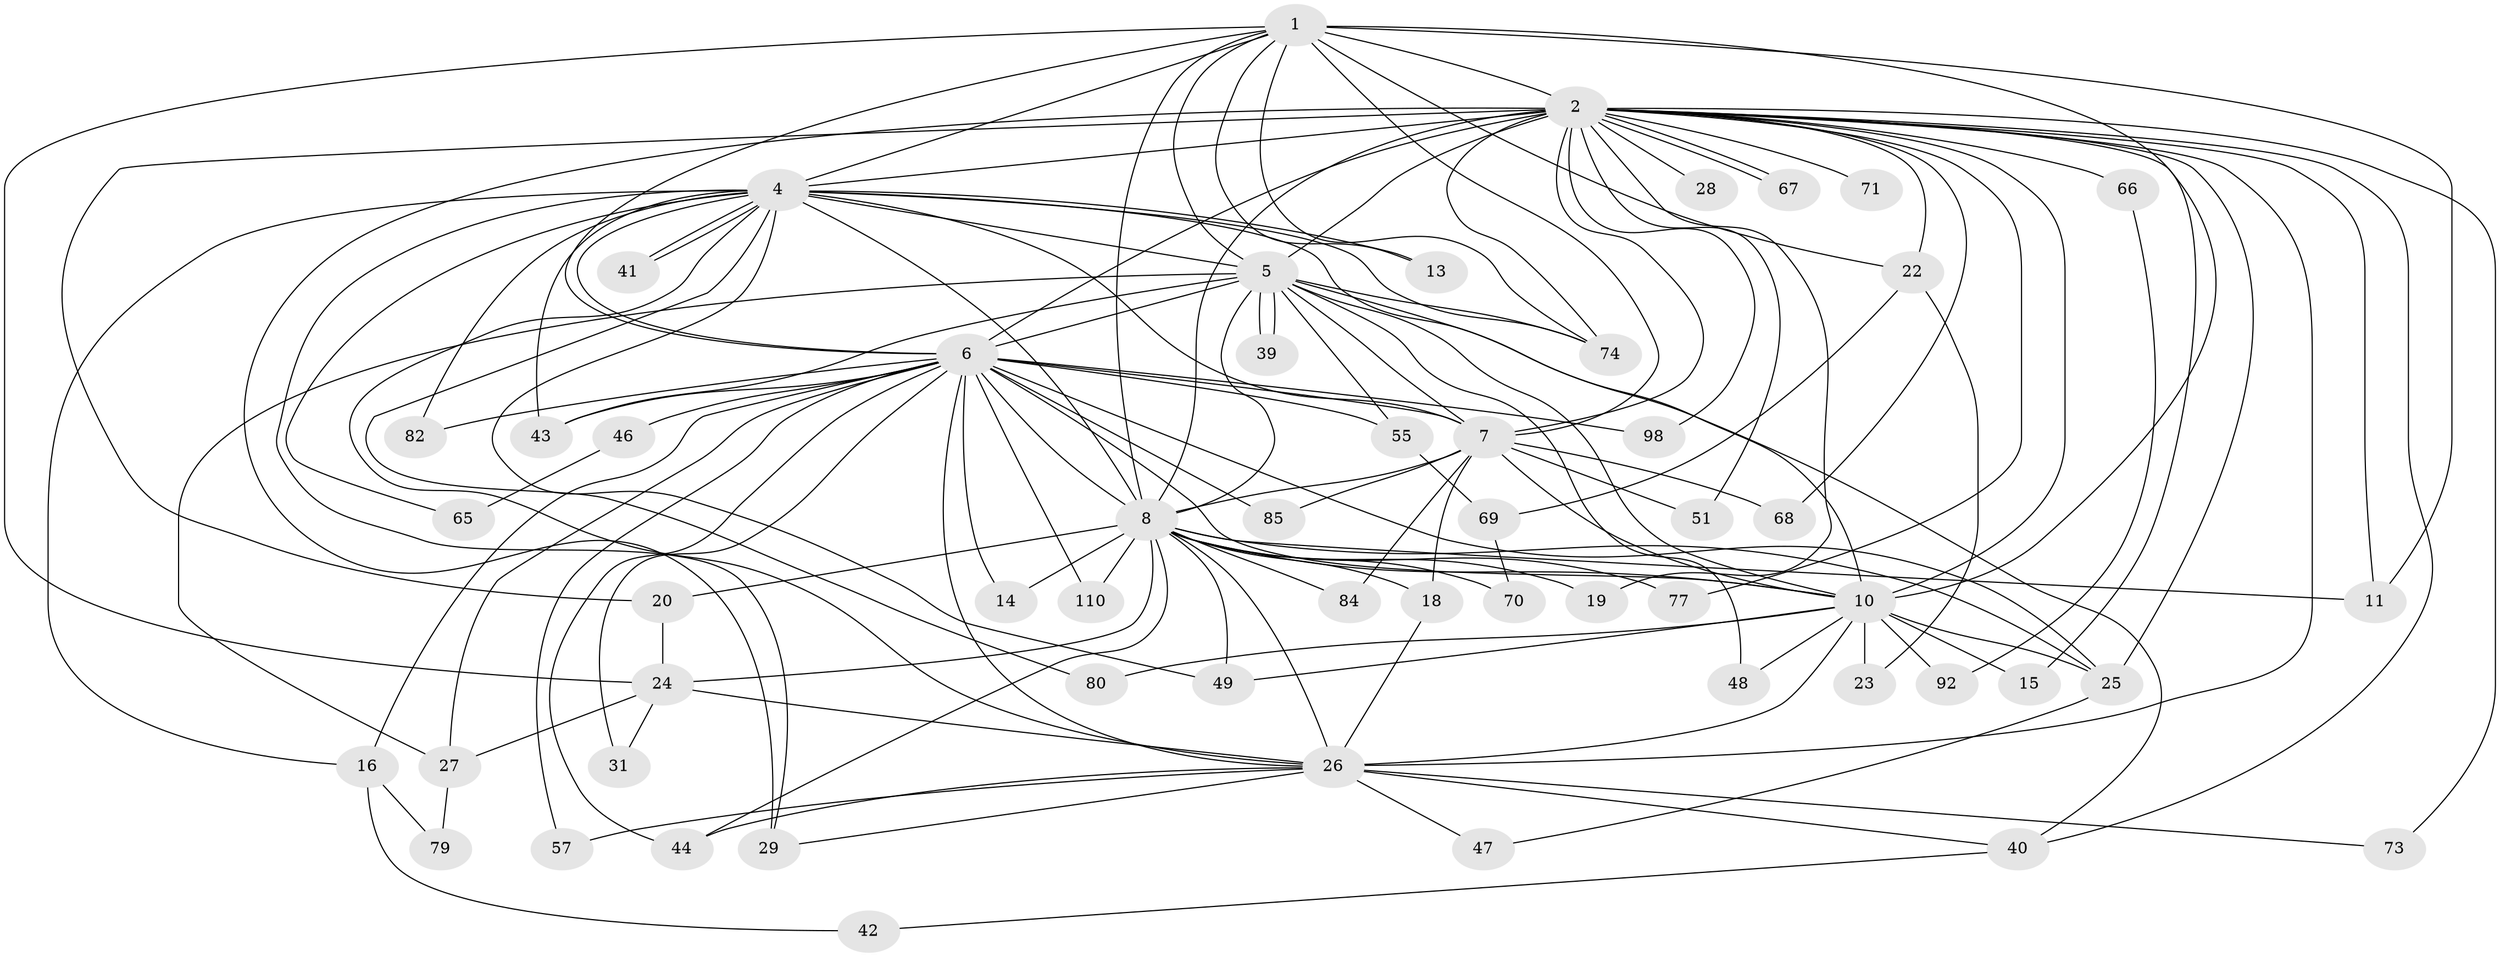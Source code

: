 // original degree distribution, {17: 0.008849557522123894, 29: 0.017699115044247787, 26: 0.008849557522123894, 22: 0.008849557522123894, 21: 0.017699115044247787, 18: 0.008849557522123894, 16: 0.008849557522123894, 24: 0.008849557522123894, 4: 0.07079646017699115, 2: 0.5663716814159292, 5: 0.07079646017699115, 3: 0.18584070796460178, 6: 0.008849557522123894, 10: 0.008849557522123894}
// Generated by graph-tools (version 1.1) at 2025/13/03/09/25 04:13:40]
// undirected, 56 vertices, 137 edges
graph export_dot {
graph [start="1"]
  node [color=gray90,style=filled];
  1 [super="+38"];
  2 [super="+89+112+103+21+17+52+54+12+3+32"];
  4 [super="+53"];
  5;
  6 [super="+9+60+58+37"];
  7 [super="+102"];
  8;
  10 [super="+50+81"];
  11 [super="+76"];
  13;
  14;
  15;
  16;
  18;
  19;
  20;
  22;
  23;
  24 [super="+86+56"];
  25 [super="+72"];
  26 [super="+35+63"];
  27;
  28;
  29;
  31;
  39;
  40 [super="+87"];
  41;
  42;
  43 [super="+78"];
  44;
  46;
  47;
  48;
  49 [super="+59"];
  51;
  55 [super="+96"];
  57;
  65;
  66;
  67;
  68;
  69;
  70;
  71;
  73;
  74 [super="+94+83"];
  77;
  79;
  80;
  82;
  84 [super="+109"];
  85;
  92;
  98;
  110;
  1 -- 2 [weight=2];
  1 -- 4;
  1 -- 5;
  1 -- 6 [weight=2];
  1 -- 7 [weight=2];
  1 -- 8;
  1 -- 10 [weight=2];
  1 -- 11 [weight=2];
  1 -- 13;
  1 -- 22;
  1 -- 74;
  1 -- 24;
  2 -- 4 [weight=4];
  2 -- 5 [weight=4];
  2 -- 6 [weight=5];
  2 -- 7 [weight=3];
  2 -- 8 [weight=6];
  2 -- 10 [weight=6];
  2 -- 15;
  2 -- 19;
  2 -- 20;
  2 -- 40;
  2 -- 51;
  2 -- 67;
  2 -- 67;
  2 -- 68;
  2 -- 22;
  2 -- 74;
  2 -- 26 [weight=3];
  2 -- 77 [weight=2];
  2 -- 28 [weight=2];
  2 -- 11;
  2 -- 66 [weight=2];
  2 -- 71;
  2 -- 73;
  2 -- 25;
  2 -- 29;
  2 -- 98;
  4 -- 5;
  4 -- 6 [weight=3];
  4 -- 7;
  4 -- 8 [weight=2];
  4 -- 10;
  4 -- 13;
  4 -- 16;
  4 -- 29;
  4 -- 41;
  4 -- 41;
  4 -- 43;
  4 -- 49;
  4 -- 80;
  4 -- 82;
  4 -- 74;
  4 -- 65;
  4 -- 26;
  5 -- 6 [weight=3];
  5 -- 7;
  5 -- 8;
  5 -- 10;
  5 -- 27;
  5 -- 39;
  5 -- 39;
  5 -- 43;
  5 -- 48;
  5 -- 55 [weight=2];
  5 -- 74;
  5 -- 40;
  6 -- 7 [weight=2];
  6 -- 8 [weight=2];
  6 -- 10 [weight=5];
  6 -- 14;
  6 -- 44;
  6 -- 55;
  6 -- 82;
  6 -- 16;
  6 -- 85;
  6 -- 26 [weight=2];
  6 -- 27;
  6 -- 31;
  6 -- 98;
  6 -- 46;
  6 -- 110;
  6 -- 57;
  6 -- 25;
  6 -- 43;
  7 -- 8;
  7 -- 10;
  7 -- 18;
  7 -- 51;
  7 -- 68;
  7 -- 84;
  7 -- 85;
  8 -- 10;
  8 -- 11;
  8 -- 14;
  8 -- 18;
  8 -- 19;
  8 -- 20;
  8 -- 24;
  8 -- 25;
  8 -- 44;
  8 -- 70;
  8 -- 77;
  8 -- 84 [weight=2];
  8 -- 110;
  8 -- 26;
  8 -- 49;
  10 -- 15;
  10 -- 23;
  10 -- 26;
  10 -- 48;
  10 -- 49;
  10 -- 80;
  10 -- 92;
  10 -- 25;
  16 -- 42;
  16 -- 79;
  18 -- 26;
  20 -- 24;
  22 -- 23;
  22 -- 69;
  24 -- 31;
  24 -- 27;
  24 -- 26;
  25 -- 47;
  26 -- 40;
  26 -- 73;
  26 -- 47;
  26 -- 57;
  26 -- 29;
  26 -- 44;
  27 -- 79;
  40 -- 42;
  46 -- 65;
  55 -- 69;
  66 -- 92;
  69 -- 70;
}
